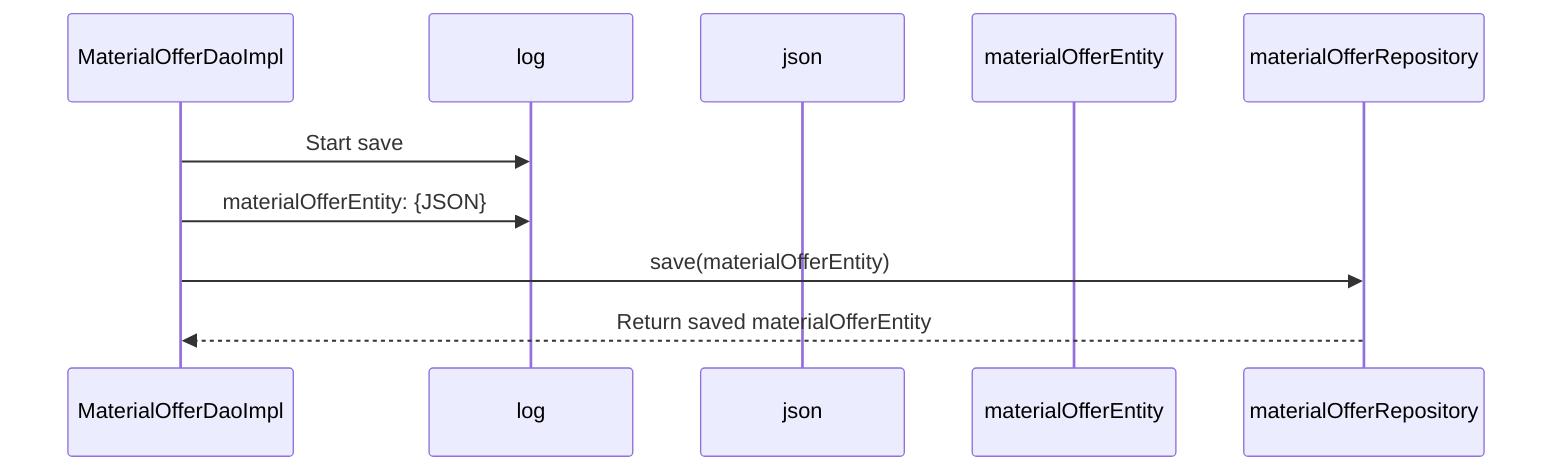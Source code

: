 sequenceDiagram
    participant MaterialOfferDaoImpl
    participant log
    participant json
    participant materialOfferEntity
    participant materialOfferRepository
    
    MaterialOfferDaoImpl->>log: Start save
    MaterialOfferDaoImpl->>log: materialOfferEntity: {JSON}
    MaterialOfferDaoImpl->>materialOfferRepository: save(materialOfferEntity)
    materialOfferRepository-->>MaterialOfferDaoImpl: Return saved materialOfferEntity